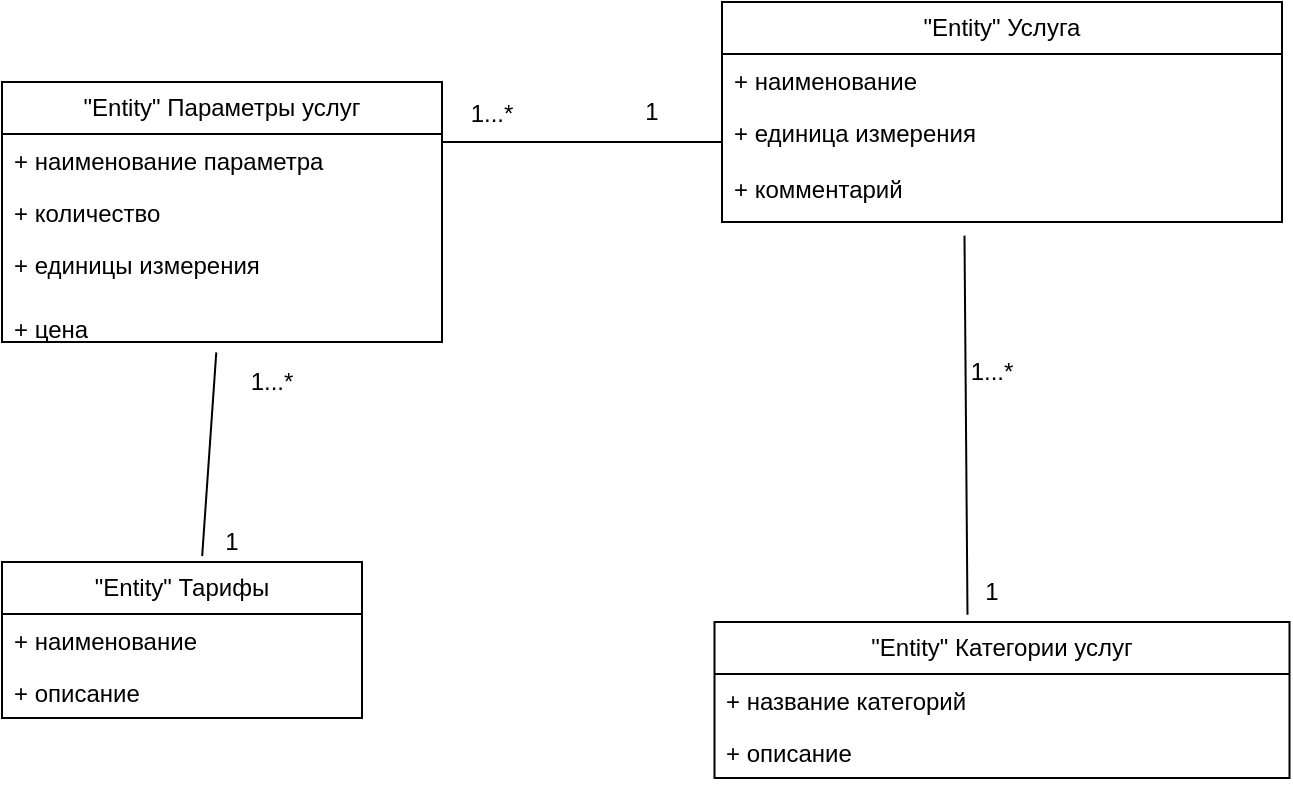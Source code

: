<mxfile version="24.0.4" type="device">
  <diagram id="R2lEEEUBdFMjLlhIrx00" name="Page-1">
    <mxGraphModel dx="1900" dy="621" grid="1" gridSize="10" guides="1" tooltips="1" connect="1" arrows="1" fold="1" page="1" pageScale="1" pageWidth="850" pageHeight="1100" math="0" shadow="0" extFonts="Permanent Marker^https://fonts.googleapis.com/css?family=Permanent+Marker">
      <root>
        <mxCell id="0" />
        <mxCell id="1" parent="0" />
        <mxCell id="CrNzrQJXYeI8bh0oHAhe-1" value="&quot;Entity&quot; Услуга" style="swimlane;fontStyle=0;childLayout=stackLayout;horizontal=1;startSize=26;fillColor=none;horizontalStack=0;resizeParent=1;resizeParentMax=0;resizeLast=0;collapsible=1;marginBottom=0;whiteSpace=wrap;html=1;" parent="1" vertex="1">
          <mxGeometry x="320" y="60" width="280" height="110" as="geometry" />
        </mxCell>
        <mxCell id="CrNzrQJXYeI8bh0oHAhe-2" value="+ наименование" style="text;strokeColor=none;fillColor=none;align=left;verticalAlign=top;spacingLeft=4;spacingRight=4;overflow=hidden;rotatable=0;points=[[0,0.5],[1,0.5]];portConstraint=eastwest;whiteSpace=wrap;html=1;" parent="CrNzrQJXYeI8bh0oHAhe-1" vertex="1">
          <mxGeometry y="26" width="280" height="26" as="geometry" />
        </mxCell>
        <mxCell id="CrNzrQJXYeI8bh0oHAhe-4" value="+ единица измерения" style="text;strokeColor=none;fillColor=none;align=left;verticalAlign=top;spacingLeft=4;spacingRight=4;overflow=hidden;rotatable=0;points=[[0,0.5],[1,0.5]];portConstraint=eastwest;whiteSpace=wrap;html=1;" parent="CrNzrQJXYeI8bh0oHAhe-1" vertex="1">
          <mxGeometry y="52" width="280" height="28" as="geometry" />
        </mxCell>
        <mxCell id="CrNzrQJXYeI8bh0oHAhe-5" value="+ комментарий&lt;div&gt;&lt;br&gt;&lt;/div&gt;" style="text;strokeColor=none;fillColor=none;align=left;verticalAlign=top;spacingLeft=4;spacingRight=4;overflow=hidden;rotatable=0;points=[[0,0.5],[1,0.5]];portConstraint=eastwest;whiteSpace=wrap;html=1;" parent="CrNzrQJXYeI8bh0oHAhe-1" vertex="1">
          <mxGeometry y="80" width="280" height="30" as="geometry" />
        </mxCell>
        <mxCell id="CrNzrQJXYeI8bh0oHAhe-6" value="&quot;Entity&quot; Категории услуг" style="swimlane;fontStyle=0;childLayout=stackLayout;horizontal=1;startSize=26;fillColor=none;horizontalStack=0;resizeParent=1;resizeParentMax=0;resizeLast=0;collapsible=1;marginBottom=0;whiteSpace=wrap;html=1;" parent="1" vertex="1">
          <mxGeometry x="316.25" y="370" width="287.5" height="78" as="geometry" />
        </mxCell>
        <mxCell id="CrNzrQJXYeI8bh0oHAhe-7" value="+ название категорий" style="text;strokeColor=none;fillColor=none;align=left;verticalAlign=top;spacingLeft=4;spacingRight=4;overflow=hidden;rotatable=0;points=[[0,0.5],[1,0.5]];portConstraint=eastwest;whiteSpace=wrap;html=1;" parent="CrNzrQJXYeI8bh0oHAhe-6" vertex="1">
          <mxGeometry y="26" width="287.5" height="26" as="geometry" />
        </mxCell>
        <mxCell id="CrNzrQJXYeI8bh0oHAhe-8" value="+ описание" style="text;strokeColor=none;fillColor=none;align=left;verticalAlign=top;spacingLeft=4;spacingRight=4;overflow=hidden;rotatable=0;points=[[0,0.5],[1,0.5]];portConstraint=eastwest;whiteSpace=wrap;html=1;" parent="CrNzrQJXYeI8bh0oHAhe-6" vertex="1">
          <mxGeometry y="52" width="287.5" height="26" as="geometry" />
        </mxCell>
        <mxCell id="CrNzrQJXYeI8bh0oHAhe-10" value="" style="endArrow=none;html=1;rounded=0;entryX=0.433;entryY=1.227;entryDx=0;entryDy=0;entryPerimeter=0;exitX=0.44;exitY=-0.046;exitDx=0;exitDy=0;exitPerimeter=0;" parent="1" source="CrNzrQJXYeI8bh0oHAhe-6" target="CrNzrQJXYeI8bh0oHAhe-5" edge="1">
          <mxGeometry width="50" height="50" relative="1" as="geometry">
            <mxPoint x="430" y="320" as="sourcePoint" />
            <mxPoint x="480" y="270" as="targetPoint" />
          </mxGeometry>
        </mxCell>
        <mxCell id="CrNzrQJXYeI8bh0oHAhe-11" value="1" style="text;html=1;align=center;verticalAlign=middle;whiteSpace=wrap;rounded=0;" parent="1" vertex="1">
          <mxGeometry x="425" y="340" width="60" height="30" as="geometry" />
        </mxCell>
        <mxCell id="CrNzrQJXYeI8bh0oHAhe-12" value="1...*" style="text;html=1;align=center;verticalAlign=middle;whiteSpace=wrap;rounded=0;" parent="1" vertex="1">
          <mxGeometry x="425" y="230" width="60" height="30" as="geometry" />
        </mxCell>
        <mxCell id="CrNzrQJXYeI8bh0oHAhe-13" value="&quot;Entity&quot; Тарифы" style="swimlane;fontStyle=0;childLayout=stackLayout;horizontal=1;startSize=26;fillColor=none;horizontalStack=0;resizeParent=1;resizeParentMax=0;resizeLast=0;collapsible=1;marginBottom=0;whiteSpace=wrap;html=1;" parent="1" vertex="1">
          <mxGeometry x="-40" y="340" width="180" height="78" as="geometry">
            <mxRectangle x="-40" y="344" width="90" height="30" as="alternateBounds" />
          </mxGeometry>
        </mxCell>
        <mxCell id="CrNzrQJXYeI8bh0oHAhe-14" value="+ наименование" style="text;strokeColor=none;fillColor=none;align=left;verticalAlign=top;spacingLeft=4;spacingRight=4;overflow=hidden;rotatable=0;points=[[0,0.5],[1,0.5]];portConstraint=eastwest;whiteSpace=wrap;html=1;" parent="CrNzrQJXYeI8bh0oHAhe-13" vertex="1">
          <mxGeometry y="26" width="180" height="26" as="geometry" />
        </mxCell>
        <mxCell id="CrNzrQJXYeI8bh0oHAhe-15" value="+ описание" style="text;strokeColor=none;fillColor=none;align=left;verticalAlign=top;spacingLeft=4;spacingRight=4;overflow=hidden;rotatable=0;points=[[0,0.5],[1,0.5]];portConstraint=eastwest;whiteSpace=wrap;html=1;" parent="CrNzrQJXYeI8bh0oHAhe-13" vertex="1">
          <mxGeometry y="52" width="180" height="26" as="geometry" />
        </mxCell>
        <mxCell id="CrNzrQJXYeI8bh0oHAhe-20" value="&quot;Entity&quot; Параметры услуг" style="swimlane;fontStyle=0;childLayout=stackLayout;horizontal=1;startSize=26;fillColor=none;horizontalStack=0;resizeParent=1;resizeParentMax=0;resizeLast=0;collapsible=1;marginBottom=0;whiteSpace=wrap;html=1;" parent="1" vertex="1">
          <mxGeometry x="-40" y="100" width="220" height="130" as="geometry" />
        </mxCell>
        <mxCell id="CrNzrQJXYeI8bh0oHAhe-21" value="+ наименование параметра" style="text;strokeColor=none;fillColor=none;align=left;verticalAlign=top;spacingLeft=4;spacingRight=4;overflow=hidden;rotatable=0;points=[[0,0.5],[1,0.5]];portConstraint=eastwest;whiteSpace=wrap;html=1;" parent="CrNzrQJXYeI8bh0oHAhe-20" vertex="1">
          <mxGeometry y="26" width="220" height="26" as="geometry" />
        </mxCell>
        <mxCell id="CrNzrQJXYeI8bh0oHAhe-22" value="+ количество" style="text;strokeColor=none;fillColor=none;align=left;verticalAlign=top;spacingLeft=4;spacingRight=4;overflow=hidden;rotatable=0;points=[[0,0.5],[1,0.5]];portConstraint=eastwest;whiteSpace=wrap;html=1;" parent="CrNzrQJXYeI8bh0oHAhe-20" vertex="1">
          <mxGeometry y="52" width="220" height="26" as="geometry" />
        </mxCell>
        <mxCell id="CrNzrQJXYeI8bh0oHAhe-23" value="+ единицы измерения" style="text;strokeColor=none;fillColor=none;align=left;verticalAlign=top;spacingLeft=4;spacingRight=4;overflow=hidden;rotatable=0;points=[[0,0.5],[1,0.5]];portConstraint=eastwest;whiteSpace=wrap;html=1;" parent="CrNzrQJXYeI8bh0oHAhe-20" vertex="1">
          <mxGeometry y="78" width="220" height="32" as="geometry" />
        </mxCell>
        <mxCell id="CrNzrQJXYeI8bh0oHAhe-24" value="+ цена" style="text;strokeColor=none;fillColor=none;align=left;verticalAlign=top;spacingLeft=4;spacingRight=4;overflow=hidden;rotatable=0;points=[[0,0.5],[1,0.5]];portConstraint=eastwest;whiteSpace=wrap;html=1;" parent="CrNzrQJXYeI8bh0oHAhe-20" vertex="1">
          <mxGeometry y="110" width="220" height="20" as="geometry" />
        </mxCell>
        <mxCell id="CrNzrQJXYeI8bh0oHAhe-25" value="" style="line;strokeWidth=1;fillColor=none;align=left;verticalAlign=middle;spacingTop=-1;spacingLeft=3;spacingRight=3;rotatable=0;labelPosition=right;points=[];portConstraint=eastwest;strokeColor=inherit;" parent="1" vertex="1">
          <mxGeometry x="180" y="126" width="140" height="8" as="geometry" />
        </mxCell>
        <mxCell id="CrNzrQJXYeI8bh0oHAhe-26" value="" style="endArrow=none;html=1;rounded=0;entryX=0.487;entryY=1.26;entryDx=0;entryDy=0;entryPerimeter=0;exitX=0.556;exitY=-0.038;exitDx=0;exitDy=0;exitPerimeter=0;" parent="1" source="CrNzrQJXYeI8bh0oHAhe-13" target="CrNzrQJXYeI8bh0oHAhe-24" edge="1">
          <mxGeometry width="50" height="50" relative="1" as="geometry">
            <mxPoint x="160" y="340" as="sourcePoint" />
            <mxPoint x="210" y="290" as="targetPoint" />
          </mxGeometry>
        </mxCell>
        <mxCell id="CrNzrQJXYeI8bh0oHAhe-27" value="1" style="text;html=1;align=center;verticalAlign=middle;whiteSpace=wrap;rounded=0;" parent="1" vertex="1">
          <mxGeometry x="260" y="105" width="50" height="20" as="geometry" />
        </mxCell>
        <mxCell id="CrNzrQJXYeI8bh0oHAhe-28" value="1...*" style="text;html=1;align=center;verticalAlign=middle;whiteSpace=wrap;rounded=0;" parent="1" vertex="1">
          <mxGeometry x="180" y="106" width="50" height="20" as="geometry" />
        </mxCell>
        <mxCell id="CrNzrQJXYeI8bh0oHAhe-29" value="1...*" style="text;html=1;align=center;verticalAlign=middle;whiteSpace=wrap;rounded=0;" parent="1" vertex="1">
          <mxGeometry x="70" y="240" width="50" height="20" as="geometry" />
        </mxCell>
        <mxCell id="CrNzrQJXYeI8bh0oHAhe-30" value="1" style="text;html=1;align=center;verticalAlign=middle;whiteSpace=wrap;rounded=0;" parent="1" vertex="1">
          <mxGeometry x="50" y="320" width="50" height="20" as="geometry" />
        </mxCell>
      </root>
    </mxGraphModel>
  </diagram>
</mxfile>
